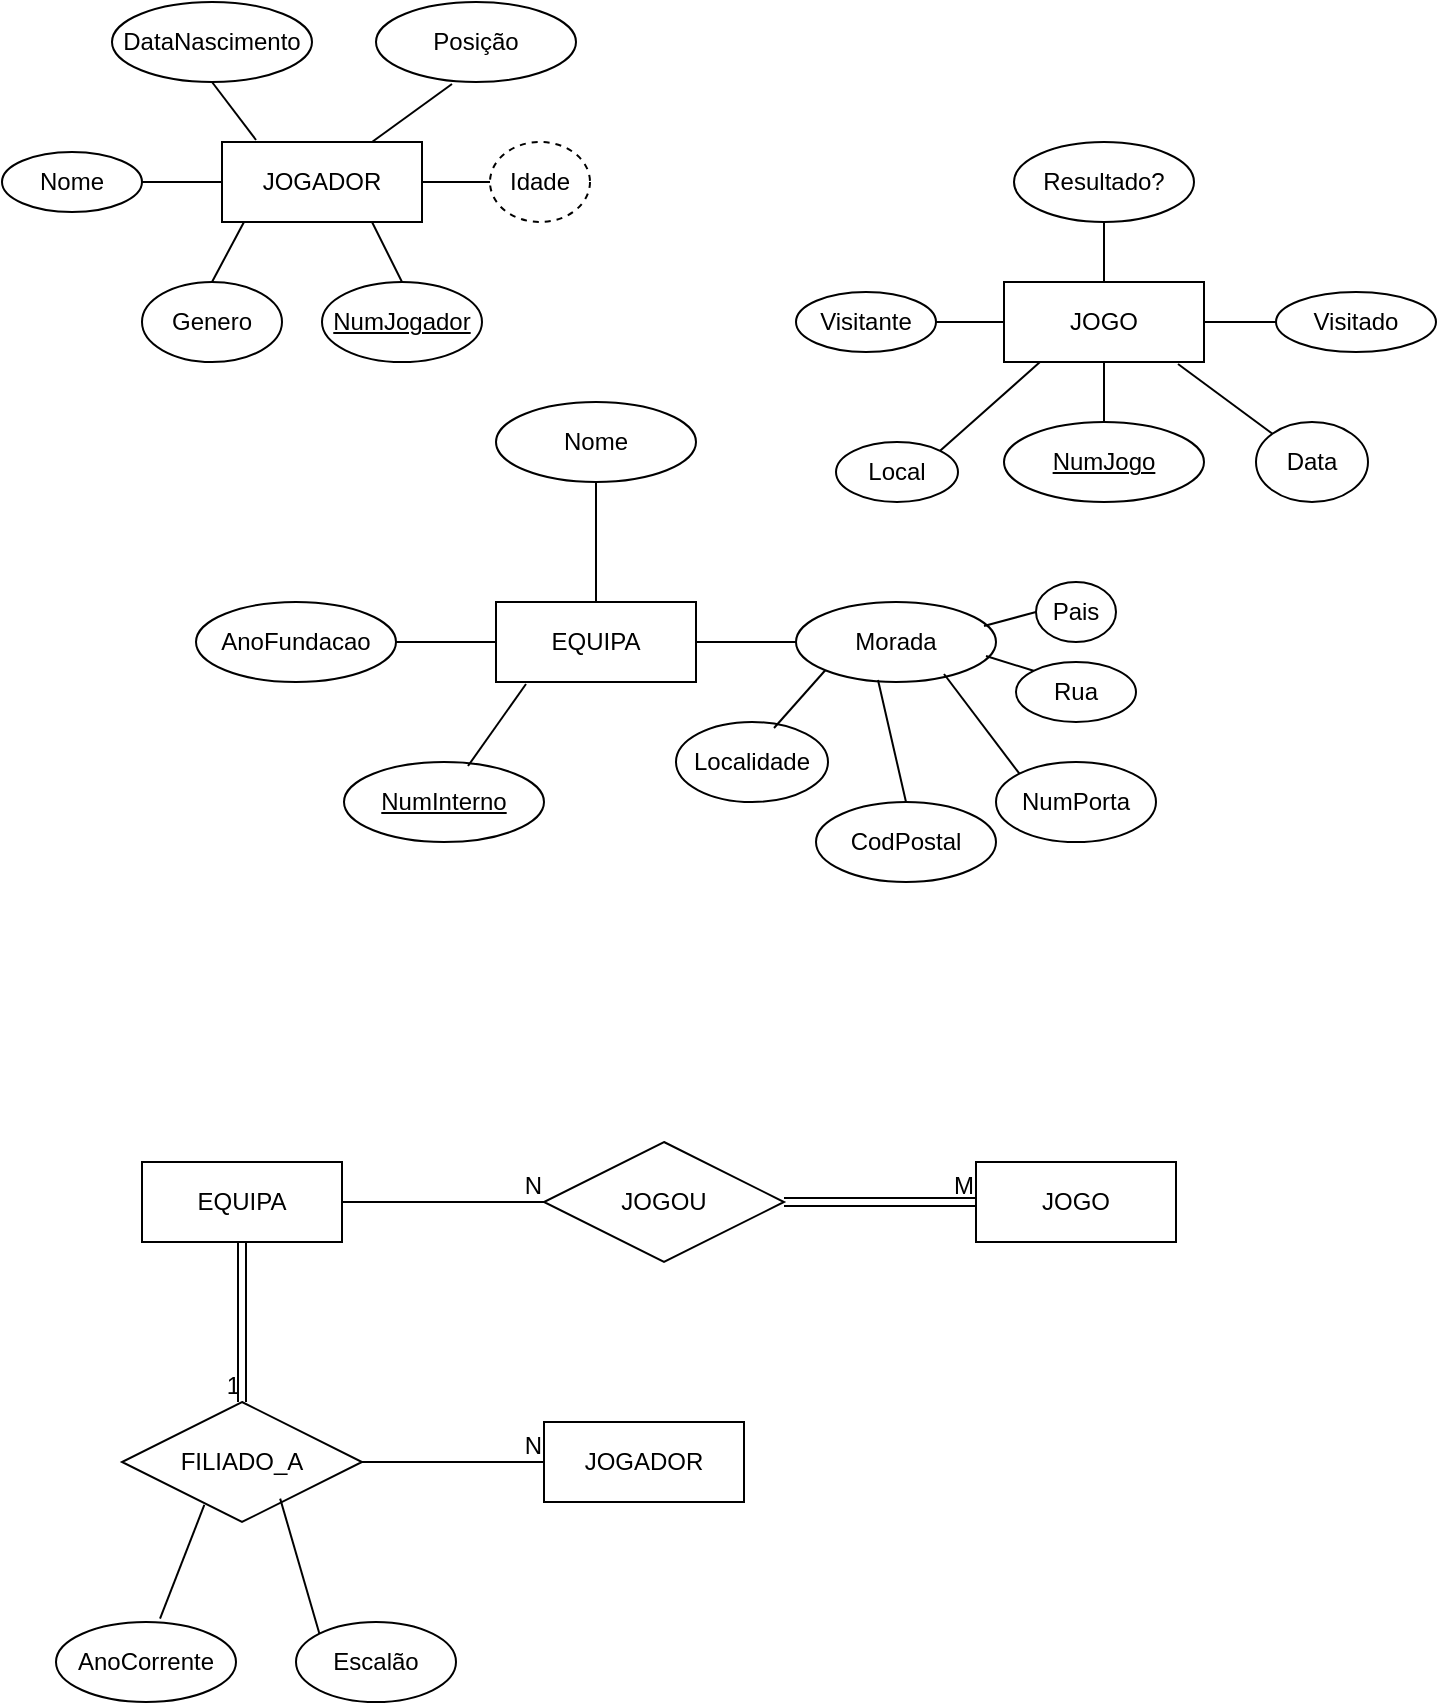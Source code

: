 <mxfile version="24.7.16">
  <diagram name="Página-1" id="YroHcQRQfUu3PY1tD6XN">
    <mxGraphModel dx="1509" dy="1958" grid="1" gridSize="10" guides="1" tooltips="1" connect="1" arrows="1" fold="1" page="1" pageScale="1" pageWidth="827" pageHeight="1169" math="0" shadow="0">
      <root>
        <mxCell id="0" />
        <mxCell id="1" parent="0" />
        <mxCell id="TsyOXeWnJBEFi_HCWn3W-2" value="JOGADOR" style="whiteSpace=wrap;html=1;align=center;" parent="1" vertex="1">
          <mxGeometry x="403" y="10" width="100" height="40" as="geometry" />
        </mxCell>
        <mxCell id="TsyOXeWnJBEFi_HCWn3W-3" value="JOGO" style="whiteSpace=wrap;html=1;align=center;" parent="1" vertex="1">
          <mxGeometry x="794" y="80" width="100" height="40" as="geometry" />
        </mxCell>
        <mxCell id="TsyOXeWnJBEFi_HCWn3W-4" value="EQUIPA" style="whiteSpace=wrap;html=1;align=center;" parent="1" vertex="1">
          <mxGeometry x="540" y="240" width="100" height="40" as="geometry" />
        </mxCell>
        <mxCell id="TsyOXeWnJBEFi_HCWn3W-6" value="NumInterno" style="ellipse;whiteSpace=wrap;html=1;align=center;fontStyle=4;" parent="1" vertex="1">
          <mxGeometry x="464" y="320" width="100" height="40" as="geometry" />
        </mxCell>
        <mxCell id="TsyOXeWnJBEFi_HCWn3W-7" value="NumJogador" style="ellipse;whiteSpace=wrap;html=1;align=center;fontStyle=4;" parent="1" vertex="1">
          <mxGeometry x="453" y="80" width="80" height="40" as="geometry" />
        </mxCell>
        <mxCell id="TsyOXeWnJBEFi_HCWn3W-9" value="Nome" style="ellipse;whiteSpace=wrap;html=1;align=center;" parent="1" vertex="1">
          <mxGeometry x="540" y="140" width="100" height="40" as="geometry" />
        </mxCell>
        <mxCell id="TsyOXeWnJBEFi_HCWn3W-10" value="Morada" style="ellipse;whiteSpace=wrap;html=1;align=center;" parent="1" vertex="1">
          <mxGeometry x="690" y="240" width="100" height="40" as="geometry" />
        </mxCell>
        <mxCell id="TsyOXeWnJBEFi_HCWn3W-12" value="AnoFundacao" style="ellipse;whiteSpace=wrap;html=1;align=center;" parent="1" vertex="1">
          <mxGeometry x="390" y="240" width="100" height="40" as="geometry" />
        </mxCell>
        <mxCell id="TsyOXeWnJBEFi_HCWn3W-13" value="" style="endArrow=none;html=1;rounded=0;entryX=0.15;entryY=1.025;entryDx=0;entryDy=0;entryPerimeter=0;exitX=0.62;exitY=0.05;exitDx=0;exitDy=0;exitPerimeter=0;" parent="1" source="TsyOXeWnJBEFi_HCWn3W-6" target="TsyOXeWnJBEFi_HCWn3W-4" edge="1">
          <mxGeometry width="50" height="50" relative="1" as="geometry">
            <mxPoint x="390" y="390" as="sourcePoint" />
            <mxPoint x="440" y="340" as="targetPoint" />
          </mxGeometry>
        </mxCell>
        <mxCell id="TsyOXeWnJBEFi_HCWn3W-14" value="" style="endArrow=none;html=1;rounded=0;entryX=0;entryY=0.5;entryDx=0;entryDy=0;exitX=1;exitY=0.5;exitDx=0;exitDy=0;" parent="1" source="TsyOXeWnJBEFi_HCWn3W-12" target="TsyOXeWnJBEFi_HCWn3W-4" edge="1">
          <mxGeometry width="50" height="50" relative="1" as="geometry">
            <mxPoint x="390" y="390" as="sourcePoint" />
            <mxPoint x="440" y="340" as="targetPoint" />
          </mxGeometry>
        </mxCell>
        <mxCell id="TsyOXeWnJBEFi_HCWn3W-15" value="" style="endArrow=none;html=1;rounded=0;entryX=1;entryY=0.5;entryDx=0;entryDy=0;exitX=0;exitY=0.5;exitDx=0;exitDy=0;" parent="1" source="TsyOXeWnJBEFi_HCWn3W-10" target="TsyOXeWnJBEFi_HCWn3W-4" edge="1">
          <mxGeometry width="50" height="50" relative="1" as="geometry">
            <mxPoint x="480" y="310" as="sourcePoint" />
            <mxPoint x="705" y="200" as="targetPoint" />
          </mxGeometry>
        </mxCell>
        <mxCell id="TsyOXeWnJBEFi_HCWn3W-16" value="Pais" style="ellipse;whiteSpace=wrap;html=1;align=center;" parent="1" vertex="1">
          <mxGeometry x="810" y="230" width="40" height="30" as="geometry" />
        </mxCell>
        <mxCell id="TsyOXeWnJBEFi_HCWn3W-17" value="Rua" style="ellipse;whiteSpace=wrap;html=1;align=center;" parent="1" vertex="1">
          <mxGeometry x="800" y="270" width="60" height="30" as="geometry" />
        </mxCell>
        <mxCell id="TsyOXeWnJBEFi_HCWn3W-18" value="CodPostal" style="ellipse;whiteSpace=wrap;html=1;align=center;" parent="1" vertex="1">
          <mxGeometry x="700" y="340" width="90" height="40" as="geometry" />
        </mxCell>
        <mxCell id="TsyOXeWnJBEFi_HCWn3W-19" value="Localidade" style="ellipse;whiteSpace=wrap;html=1;align=center;" parent="1" vertex="1">
          <mxGeometry x="630" y="300" width="76" height="40" as="geometry" />
        </mxCell>
        <mxCell id="TsyOXeWnJBEFi_HCWn3W-20" value="NumPorta" style="ellipse;whiteSpace=wrap;html=1;align=center;" parent="1" vertex="1">
          <mxGeometry x="790" y="320" width="80" height="40" as="geometry" />
        </mxCell>
        <mxCell id="TsyOXeWnJBEFi_HCWn3W-22" value="Nome" style="ellipse;whiteSpace=wrap;html=1;align=center;" parent="1" vertex="1">
          <mxGeometry x="293" y="15" width="70" height="30" as="geometry" />
        </mxCell>
        <mxCell id="TsyOXeWnJBEFi_HCWn3W-23" value="Genero" style="ellipse;whiteSpace=wrap;html=1;align=center;" parent="1" vertex="1">
          <mxGeometry x="363" y="80" width="70" height="40" as="geometry" />
        </mxCell>
        <mxCell id="TsyOXeWnJBEFi_HCWn3W-24" value="DataNascimento" style="ellipse;whiteSpace=wrap;html=1;align=center;" parent="1" vertex="1">
          <mxGeometry x="348" y="-60" width="100" height="40" as="geometry" />
        </mxCell>
        <mxCell id="TsyOXeWnJBEFi_HCWn3W-28" value="Idade" style="ellipse;whiteSpace=wrap;html=1;align=center;dashed=1;" parent="1" vertex="1">
          <mxGeometry x="537" y="10" width="50" height="40" as="geometry" />
        </mxCell>
        <mxCell id="TsyOXeWnJBEFi_HCWn3W-30" value="NumJogo" style="ellipse;whiteSpace=wrap;html=1;align=center;fontStyle=4;" parent="1" vertex="1">
          <mxGeometry x="794" y="150" width="100" height="40" as="geometry" />
        </mxCell>
        <mxCell id="TsyOXeWnJBEFi_HCWn3W-31" value="Data" style="ellipse;whiteSpace=wrap;html=1;align=center;" parent="1" vertex="1">
          <mxGeometry x="920" y="150" width="56" height="40" as="geometry" />
        </mxCell>
        <mxCell id="TsyOXeWnJBEFi_HCWn3W-32" value="Local" style="ellipse;whiteSpace=wrap;html=1;align=center;" parent="1" vertex="1">
          <mxGeometry x="710" y="160" width="61" height="30" as="geometry" />
        </mxCell>
        <mxCell id="TsyOXeWnJBEFi_HCWn3W-33" value="Visitado" style="ellipse;whiteSpace=wrap;html=1;align=center;" parent="1" vertex="1">
          <mxGeometry x="930" y="85" width="80" height="30" as="geometry" />
        </mxCell>
        <mxCell id="TsyOXeWnJBEFi_HCWn3W-34" value="Resultado?" style="ellipse;whiteSpace=wrap;html=1;align=center;" parent="1" vertex="1">
          <mxGeometry x="799" y="10" width="90" height="40" as="geometry" />
        </mxCell>
        <mxCell id="TsyOXeWnJBEFi_HCWn3W-35" value="Visitante" style="ellipse;whiteSpace=wrap;html=1;align=center;" parent="1" vertex="1">
          <mxGeometry x="690" y="85" width="70" height="30" as="geometry" />
        </mxCell>
        <mxCell id="TsyOXeWnJBEFi_HCWn3W-36" value="" style="endArrow=none;html=1;rounded=0;entryX=0.5;entryY=1;entryDx=0;entryDy=0;exitX=0.5;exitY=0;exitDx=0;exitDy=0;" parent="1" source="TsyOXeWnJBEFi_HCWn3W-30" target="TsyOXeWnJBEFi_HCWn3W-3" edge="1">
          <mxGeometry width="50" height="50" relative="1" as="geometry">
            <mxPoint x="780" y="230" as="sourcePoint" />
            <mxPoint x="830" y="180" as="targetPoint" />
          </mxGeometry>
        </mxCell>
        <mxCell id="TsyOXeWnJBEFi_HCWn3W-37" value="" style="endArrow=none;html=1;rounded=0;entryX=0.18;entryY=1;entryDx=0;entryDy=0;entryPerimeter=0;exitX=1;exitY=0;exitDx=0;exitDy=0;" parent="1" source="TsyOXeWnJBEFi_HCWn3W-32" target="TsyOXeWnJBEFi_HCWn3W-3" edge="1">
          <mxGeometry width="50" height="50" relative="1" as="geometry">
            <mxPoint x="780" y="230" as="sourcePoint" />
            <mxPoint x="830" y="180" as="targetPoint" />
          </mxGeometry>
        </mxCell>
        <mxCell id="TsyOXeWnJBEFi_HCWn3W-38" value="" style="endArrow=none;html=1;rounded=0;entryX=0;entryY=0.5;entryDx=0;entryDy=0;exitX=1;exitY=0.5;exitDx=0;exitDy=0;" parent="1" source="TsyOXeWnJBEFi_HCWn3W-35" target="TsyOXeWnJBEFi_HCWn3W-3" edge="1">
          <mxGeometry width="50" height="50" relative="1" as="geometry">
            <mxPoint x="780" y="230" as="sourcePoint" />
            <mxPoint x="830" y="180" as="targetPoint" />
          </mxGeometry>
        </mxCell>
        <mxCell id="TsyOXeWnJBEFi_HCWn3W-39" value="" style="endArrow=none;html=1;rounded=0;entryX=0.87;entryY=1.025;entryDx=0;entryDy=0;entryPerimeter=0;exitX=0;exitY=0;exitDx=0;exitDy=0;" parent="1" source="TsyOXeWnJBEFi_HCWn3W-31" target="TsyOXeWnJBEFi_HCWn3W-3" edge="1">
          <mxGeometry width="50" height="50" relative="1" as="geometry">
            <mxPoint x="780" y="230" as="sourcePoint" />
            <mxPoint x="830" y="180" as="targetPoint" />
          </mxGeometry>
        </mxCell>
        <mxCell id="TsyOXeWnJBEFi_HCWn3W-40" value="" style="endArrow=none;html=1;rounded=0;entryX=0;entryY=0.5;entryDx=0;entryDy=0;exitX=1;exitY=0.5;exitDx=0;exitDy=0;" parent="1" source="TsyOXeWnJBEFi_HCWn3W-3" target="TsyOXeWnJBEFi_HCWn3W-33" edge="1">
          <mxGeometry width="50" height="50" relative="1" as="geometry">
            <mxPoint x="780" y="230" as="sourcePoint" />
            <mxPoint x="830" y="180" as="targetPoint" />
          </mxGeometry>
        </mxCell>
        <mxCell id="TsyOXeWnJBEFi_HCWn3W-41" value="" style="endArrow=none;html=1;rounded=0;entryX=0.5;entryY=1;entryDx=0;entryDy=0;exitX=0.5;exitY=0;exitDx=0;exitDy=0;" parent="1" source="TsyOXeWnJBEFi_HCWn3W-3" target="TsyOXeWnJBEFi_HCWn3W-34" edge="1">
          <mxGeometry width="50" height="50" relative="1" as="geometry">
            <mxPoint x="780" y="230" as="sourcePoint" />
            <mxPoint x="830" y="180" as="targetPoint" />
          </mxGeometry>
        </mxCell>
        <mxCell id="TsyOXeWnJBEFi_HCWn3W-43" value="" style="endArrow=none;html=1;rounded=0;entryX=0;entryY=1;entryDx=0;entryDy=0;exitX=0.645;exitY=0.075;exitDx=0;exitDy=0;exitPerimeter=0;" parent="1" source="TsyOXeWnJBEFi_HCWn3W-19" target="TsyOXeWnJBEFi_HCWn3W-10" edge="1">
          <mxGeometry width="50" height="50" relative="1" as="geometry">
            <mxPoint x="440" y="340" as="sourcePoint" />
            <mxPoint x="490" y="290" as="targetPoint" />
          </mxGeometry>
        </mxCell>
        <mxCell id="TsyOXeWnJBEFi_HCWn3W-44" value="" style="endArrow=none;html=1;rounded=0;entryX=0.41;entryY=0.975;entryDx=0;entryDy=0;entryPerimeter=0;exitX=0.5;exitY=0;exitDx=0;exitDy=0;" parent="1" source="TsyOXeWnJBEFi_HCWn3W-18" target="TsyOXeWnJBEFi_HCWn3W-10" edge="1">
          <mxGeometry width="50" height="50" relative="1" as="geometry">
            <mxPoint x="440" y="340" as="sourcePoint" />
            <mxPoint x="490" y="290" as="targetPoint" />
          </mxGeometry>
        </mxCell>
        <mxCell id="TsyOXeWnJBEFi_HCWn3W-45" value="" style="endArrow=none;html=1;rounded=0;entryX=0.74;entryY=0.9;entryDx=0;entryDy=0;exitX=0;exitY=0;exitDx=0;exitDy=0;entryPerimeter=0;" parent="1" source="TsyOXeWnJBEFi_HCWn3W-20" target="TsyOXeWnJBEFi_HCWn3W-10" edge="1">
          <mxGeometry width="50" height="50" relative="1" as="geometry">
            <mxPoint x="440" y="340" as="sourcePoint" />
            <mxPoint x="490" y="290" as="targetPoint" />
          </mxGeometry>
        </mxCell>
        <mxCell id="TsyOXeWnJBEFi_HCWn3W-46" value="" style="endArrow=none;html=1;rounded=0;entryX=0.95;entryY=0.675;entryDx=0;entryDy=0;exitX=0;exitY=0;exitDx=0;exitDy=0;entryPerimeter=0;" parent="1" source="TsyOXeWnJBEFi_HCWn3W-17" target="TsyOXeWnJBEFi_HCWn3W-10" edge="1">
          <mxGeometry width="50" height="50" relative="1" as="geometry">
            <mxPoint x="440" y="340" as="sourcePoint" />
            <mxPoint x="490" y="290" as="targetPoint" />
          </mxGeometry>
        </mxCell>
        <mxCell id="TsyOXeWnJBEFi_HCWn3W-47" value="" style="endArrow=none;html=1;rounded=0;entryX=0.94;entryY=0.3;entryDx=0;entryDy=0;entryPerimeter=0;exitX=0;exitY=0.5;exitDx=0;exitDy=0;" parent="1" source="TsyOXeWnJBEFi_HCWn3W-16" target="TsyOXeWnJBEFi_HCWn3W-10" edge="1">
          <mxGeometry width="50" height="50" relative="1" as="geometry">
            <mxPoint x="440" y="340" as="sourcePoint" />
            <mxPoint x="490" y="290" as="targetPoint" />
          </mxGeometry>
        </mxCell>
        <mxCell id="TsyOXeWnJBEFi_HCWn3W-48" value="" style="endArrow=none;html=1;rounded=0;entryX=0.5;entryY=0;entryDx=0;entryDy=0;exitX=0.5;exitY=1;exitDx=0;exitDy=0;" parent="1" source="TsyOXeWnJBEFi_HCWn3W-9" target="TsyOXeWnJBEFi_HCWn3W-4" edge="1">
          <mxGeometry width="50" height="50" relative="1" as="geometry">
            <mxPoint x="350" y="420" as="sourcePoint" />
            <mxPoint x="400" y="370" as="targetPoint" />
          </mxGeometry>
        </mxCell>
        <mxCell id="TsyOXeWnJBEFi_HCWn3W-49" value="" style="endArrow=none;html=1;rounded=0;entryX=1;entryY=0.5;entryDx=0;entryDy=0;exitX=0;exitY=0.5;exitDx=0;exitDy=0;" parent="1" source="TsyOXeWnJBEFi_HCWn3W-28" target="TsyOXeWnJBEFi_HCWn3W-2" edge="1">
          <mxGeometry width="50" height="50" relative="1" as="geometry">
            <mxPoint x="623" y="190" as="sourcePoint" />
            <mxPoint x="673" y="140" as="targetPoint" />
          </mxGeometry>
        </mxCell>
        <mxCell id="TsyOXeWnJBEFi_HCWn3W-50" value="" style="endArrow=none;html=1;rounded=0;entryX=0.5;entryY=1;entryDx=0;entryDy=0;exitX=0.17;exitY=-0.025;exitDx=0;exitDy=0;exitPerimeter=0;" parent="1" source="TsyOXeWnJBEFi_HCWn3W-2" target="TsyOXeWnJBEFi_HCWn3W-24" edge="1">
          <mxGeometry width="50" height="50" relative="1" as="geometry">
            <mxPoint x="623" y="190" as="sourcePoint" />
            <mxPoint x="673" y="140" as="targetPoint" />
          </mxGeometry>
        </mxCell>
        <mxCell id="TsyOXeWnJBEFi_HCWn3W-51" value="" style="endArrow=none;html=1;rounded=0;entryX=1;entryY=0.5;entryDx=0;entryDy=0;exitX=0;exitY=0.5;exitDx=0;exitDy=0;" parent="1" source="TsyOXeWnJBEFi_HCWn3W-2" target="TsyOXeWnJBEFi_HCWn3W-22" edge="1">
          <mxGeometry width="50" height="50" relative="1" as="geometry">
            <mxPoint x="623" y="190" as="sourcePoint" />
            <mxPoint x="673" y="140" as="targetPoint" />
          </mxGeometry>
        </mxCell>
        <mxCell id="TsyOXeWnJBEFi_HCWn3W-52" value="" style="endArrow=none;html=1;rounded=0;entryX=0.11;entryY=1;entryDx=0;entryDy=0;entryPerimeter=0;exitX=0.5;exitY=0;exitDx=0;exitDy=0;" parent="1" source="TsyOXeWnJBEFi_HCWn3W-23" target="TsyOXeWnJBEFi_HCWn3W-2" edge="1">
          <mxGeometry width="50" height="50" relative="1" as="geometry">
            <mxPoint x="623" y="190" as="sourcePoint" />
            <mxPoint x="673" y="140" as="targetPoint" />
          </mxGeometry>
        </mxCell>
        <mxCell id="TsyOXeWnJBEFi_HCWn3W-53" value="" style="endArrow=none;html=1;rounded=0;entryX=0.75;entryY=1;entryDx=0;entryDy=0;exitX=0.5;exitY=0;exitDx=0;exitDy=0;" parent="1" source="TsyOXeWnJBEFi_HCWn3W-7" target="TsyOXeWnJBEFi_HCWn3W-2" edge="1">
          <mxGeometry width="50" height="50" relative="1" as="geometry">
            <mxPoint x="623" y="190" as="sourcePoint" />
            <mxPoint x="673" y="140" as="targetPoint" />
          </mxGeometry>
        </mxCell>
        <mxCell id="anvaRo8LU3gCTNsisomE-1" value="Posição" style="ellipse;whiteSpace=wrap;html=1;align=center;" vertex="1" parent="1">
          <mxGeometry x="480" y="-60" width="100" height="40" as="geometry" />
        </mxCell>
        <mxCell id="anvaRo8LU3gCTNsisomE-2" value="" style="endArrow=none;html=1;rounded=0;entryX=0.38;entryY=1.025;entryDx=0;entryDy=0;entryPerimeter=0;exitX=0.75;exitY=0;exitDx=0;exitDy=0;" edge="1" parent="1" source="TsyOXeWnJBEFi_HCWn3W-2" target="anvaRo8LU3gCTNsisomE-1">
          <mxGeometry width="50" height="50" relative="1" as="geometry">
            <mxPoint x="700" y="210" as="sourcePoint" />
            <mxPoint x="750" y="160" as="targetPoint" />
          </mxGeometry>
        </mxCell>
        <mxCell id="anvaRo8LU3gCTNsisomE-4" value="EQUIPA" style="whiteSpace=wrap;html=1;align=center;" vertex="1" parent="1">
          <mxGeometry x="363" y="520" width="100" height="40" as="geometry" />
        </mxCell>
        <mxCell id="anvaRo8LU3gCTNsisomE-6" value="JOGO" style="whiteSpace=wrap;html=1;align=center;" vertex="1" parent="1">
          <mxGeometry x="780" y="520" width="100" height="40" as="geometry" />
        </mxCell>
        <mxCell id="anvaRo8LU3gCTNsisomE-7" value="JOGOU" style="shape=rhombus;perimeter=rhombusPerimeter;whiteSpace=wrap;html=1;align=center;" vertex="1" parent="1">
          <mxGeometry x="564" y="510" width="120" height="60" as="geometry" />
        </mxCell>
        <mxCell id="anvaRo8LU3gCTNsisomE-17" value="FILIADO_A" style="shape=rhombus;perimeter=rhombusPerimeter;whiteSpace=wrap;html=1;align=center;" vertex="1" parent="1">
          <mxGeometry x="353" y="640" width="120" height="60" as="geometry" />
        </mxCell>
        <mxCell id="anvaRo8LU3gCTNsisomE-19" value="JOGADOR" style="whiteSpace=wrap;html=1;align=center;" vertex="1" parent="1">
          <mxGeometry x="564" y="650" width="100" height="40" as="geometry" />
        </mxCell>
        <mxCell id="anvaRo8LU3gCTNsisomE-21" value="Escalão" style="ellipse;whiteSpace=wrap;html=1;align=center;" vertex="1" parent="1">
          <mxGeometry x="440" y="750" width="80" height="40" as="geometry" />
        </mxCell>
        <mxCell id="anvaRo8LU3gCTNsisomE-22" value="AnoCorrente" style="ellipse;whiteSpace=wrap;html=1;align=center;" vertex="1" parent="1">
          <mxGeometry x="320" y="750" width="90" height="40" as="geometry" />
        </mxCell>
        <mxCell id="anvaRo8LU3gCTNsisomE-23" value="" style="endArrow=none;html=1;rounded=0;exitX=0.578;exitY=-0.042;exitDx=0;exitDy=0;exitPerimeter=0;entryX=0.343;entryY=0.858;entryDx=0;entryDy=0;entryPerimeter=0;" edge="1" parent="1" source="anvaRo8LU3gCTNsisomE-22" target="anvaRo8LU3gCTNsisomE-17">
          <mxGeometry relative="1" as="geometry">
            <mxPoint x="650" y="710" as="sourcePoint" />
            <mxPoint x="810" y="710" as="targetPoint" />
          </mxGeometry>
        </mxCell>
        <mxCell id="anvaRo8LU3gCTNsisomE-24" value="" style="endArrow=none;html=1;rounded=0;exitX=0;exitY=0;exitDx=0;exitDy=0;entryX=0.659;entryY=0.805;entryDx=0;entryDy=0;entryPerimeter=0;" edge="1" parent="1" source="anvaRo8LU3gCTNsisomE-21" target="anvaRo8LU3gCTNsisomE-17">
          <mxGeometry relative="1" as="geometry">
            <mxPoint x="650" y="710" as="sourcePoint" />
            <mxPoint x="810" y="710" as="targetPoint" />
          </mxGeometry>
        </mxCell>
        <mxCell id="anvaRo8LU3gCTNsisomE-41" value="" style="shape=link;html=1;rounded=0;exitX=0.5;exitY=1;exitDx=0;exitDy=0;entryX=0.5;entryY=0;entryDx=0;entryDy=0;" edge="1" parent="1" source="anvaRo8LU3gCTNsisomE-4" target="anvaRo8LU3gCTNsisomE-17">
          <mxGeometry relative="1" as="geometry">
            <mxPoint x="650" y="710" as="sourcePoint" />
            <mxPoint x="570" y="780" as="targetPoint" />
          </mxGeometry>
        </mxCell>
        <mxCell id="anvaRo8LU3gCTNsisomE-42" value="1" style="resizable=0;html=1;whiteSpace=wrap;align=right;verticalAlign=bottom;" connectable="0" vertex="1" parent="anvaRo8LU3gCTNsisomE-41">
          <mxGeometry x="1" relative="1" as="geometry" />
        </mxCell>
        <mxCell id="anvaRo8LU3gCTNsisomE-63" value="" style="endArrow=none;html=1;rounded=0;exitX=1;exitY=0.5;exitDx=0;exitDy=0;entryX=0;entryY=0.5;entryDx=0;entryDy=0;" edge="1" parent="1" source="anvaRo8LU3gCTNsisomE-4" target="anvaRo8LU3gCTNsisomE-7">
          <mxGeometry relative="1" as="geometry">
            <mxPoint x="650" y="710" as="sourcePoint" />
            <mxPoint x="810" y="710" as="targetPoint" />
          </mxGeometry>
        </mxCell>
        <mxCell id="anvaRo8LU3gCTNsisomE-64" value="N" style="resizable=0;html=1;whiteSpace=wrap;align=right;verticalAlign=bottom;" connectable="0" vertex="1" parent="anvaRo8LU3gCTNsisomE-63">
          <mxGeometry x="1" relative="1" as="geometry" />
        </mxCell>
        <mxCell id="anvaRo8LU3gCTNsisomE-65" value="" style="shape=link;html=1;rounded=0;exitX=1;exitY=0.5;exitDx=0;exitDy=0;entryX=0;entryY=0.5;entryDx=0;entryDy=0;" edge="1" parent="1" source="anvaRo8LU3gCTNsisomE-7" target="anvaRo8LU3gCTNsisomE-6">
          <mxGeometry relative="1" as="geometry">
            <mxPoint x="650" y="710" as="sourcePoint" />
            <mxPoint x="810" y="710" as="targetPoint" />
          </mxGeometry>
        </mxCell>
        <mxCell id="anvaRo8LU3gCTNsisomE-67" value="M" style="resizable=0;html=1;whiteSpace=wrap;align=right;verticalAlign=bottom;" connectable="0" vertex="1" parent="anvaRo8LU3gCTNsisomE-65">
          <mxGeometry x="1" relative="1" as="geometry" />
        </mxCell>
        <mxCell id="anvaRo8LU3gCTNsisomE-68" value="" style="endArrow=none;html=1;rounded=0;exitX=1;exitY=0.5;exitDx=0;exitDy=0;entryX=0;entryY=0.5;entryDx=0;entryDy=0;" edge="1" parent="1" source="anvaRo8LU3gCTNsisomE-17" target="anvaRo8LU3gCTNsisomE-19">
          <mxGeometry relative="1" as="geometry">
            <mxPoint x="410" y="800" as="sourcePoint" />
            <mxPoint x="570" y="800" as="targetPoint" />
          </mxGeometry>
        </mxCell>
        <mxCell id="anvaRo8LU3gCTNsisomE-69" value="N" style="resizable=0;html=1;whiteSpace=wrap;align=right;verticalAlign=bottom;" connectable="0" vertex="1" parent="anvaRo8LU3gCTNsisomE-68">
          <mxGeometry x="1" relative="1" as="geometry" />
        </mxCell>
      </root>
    </mxGraphModel>
  </diagram>
</mxfile>
